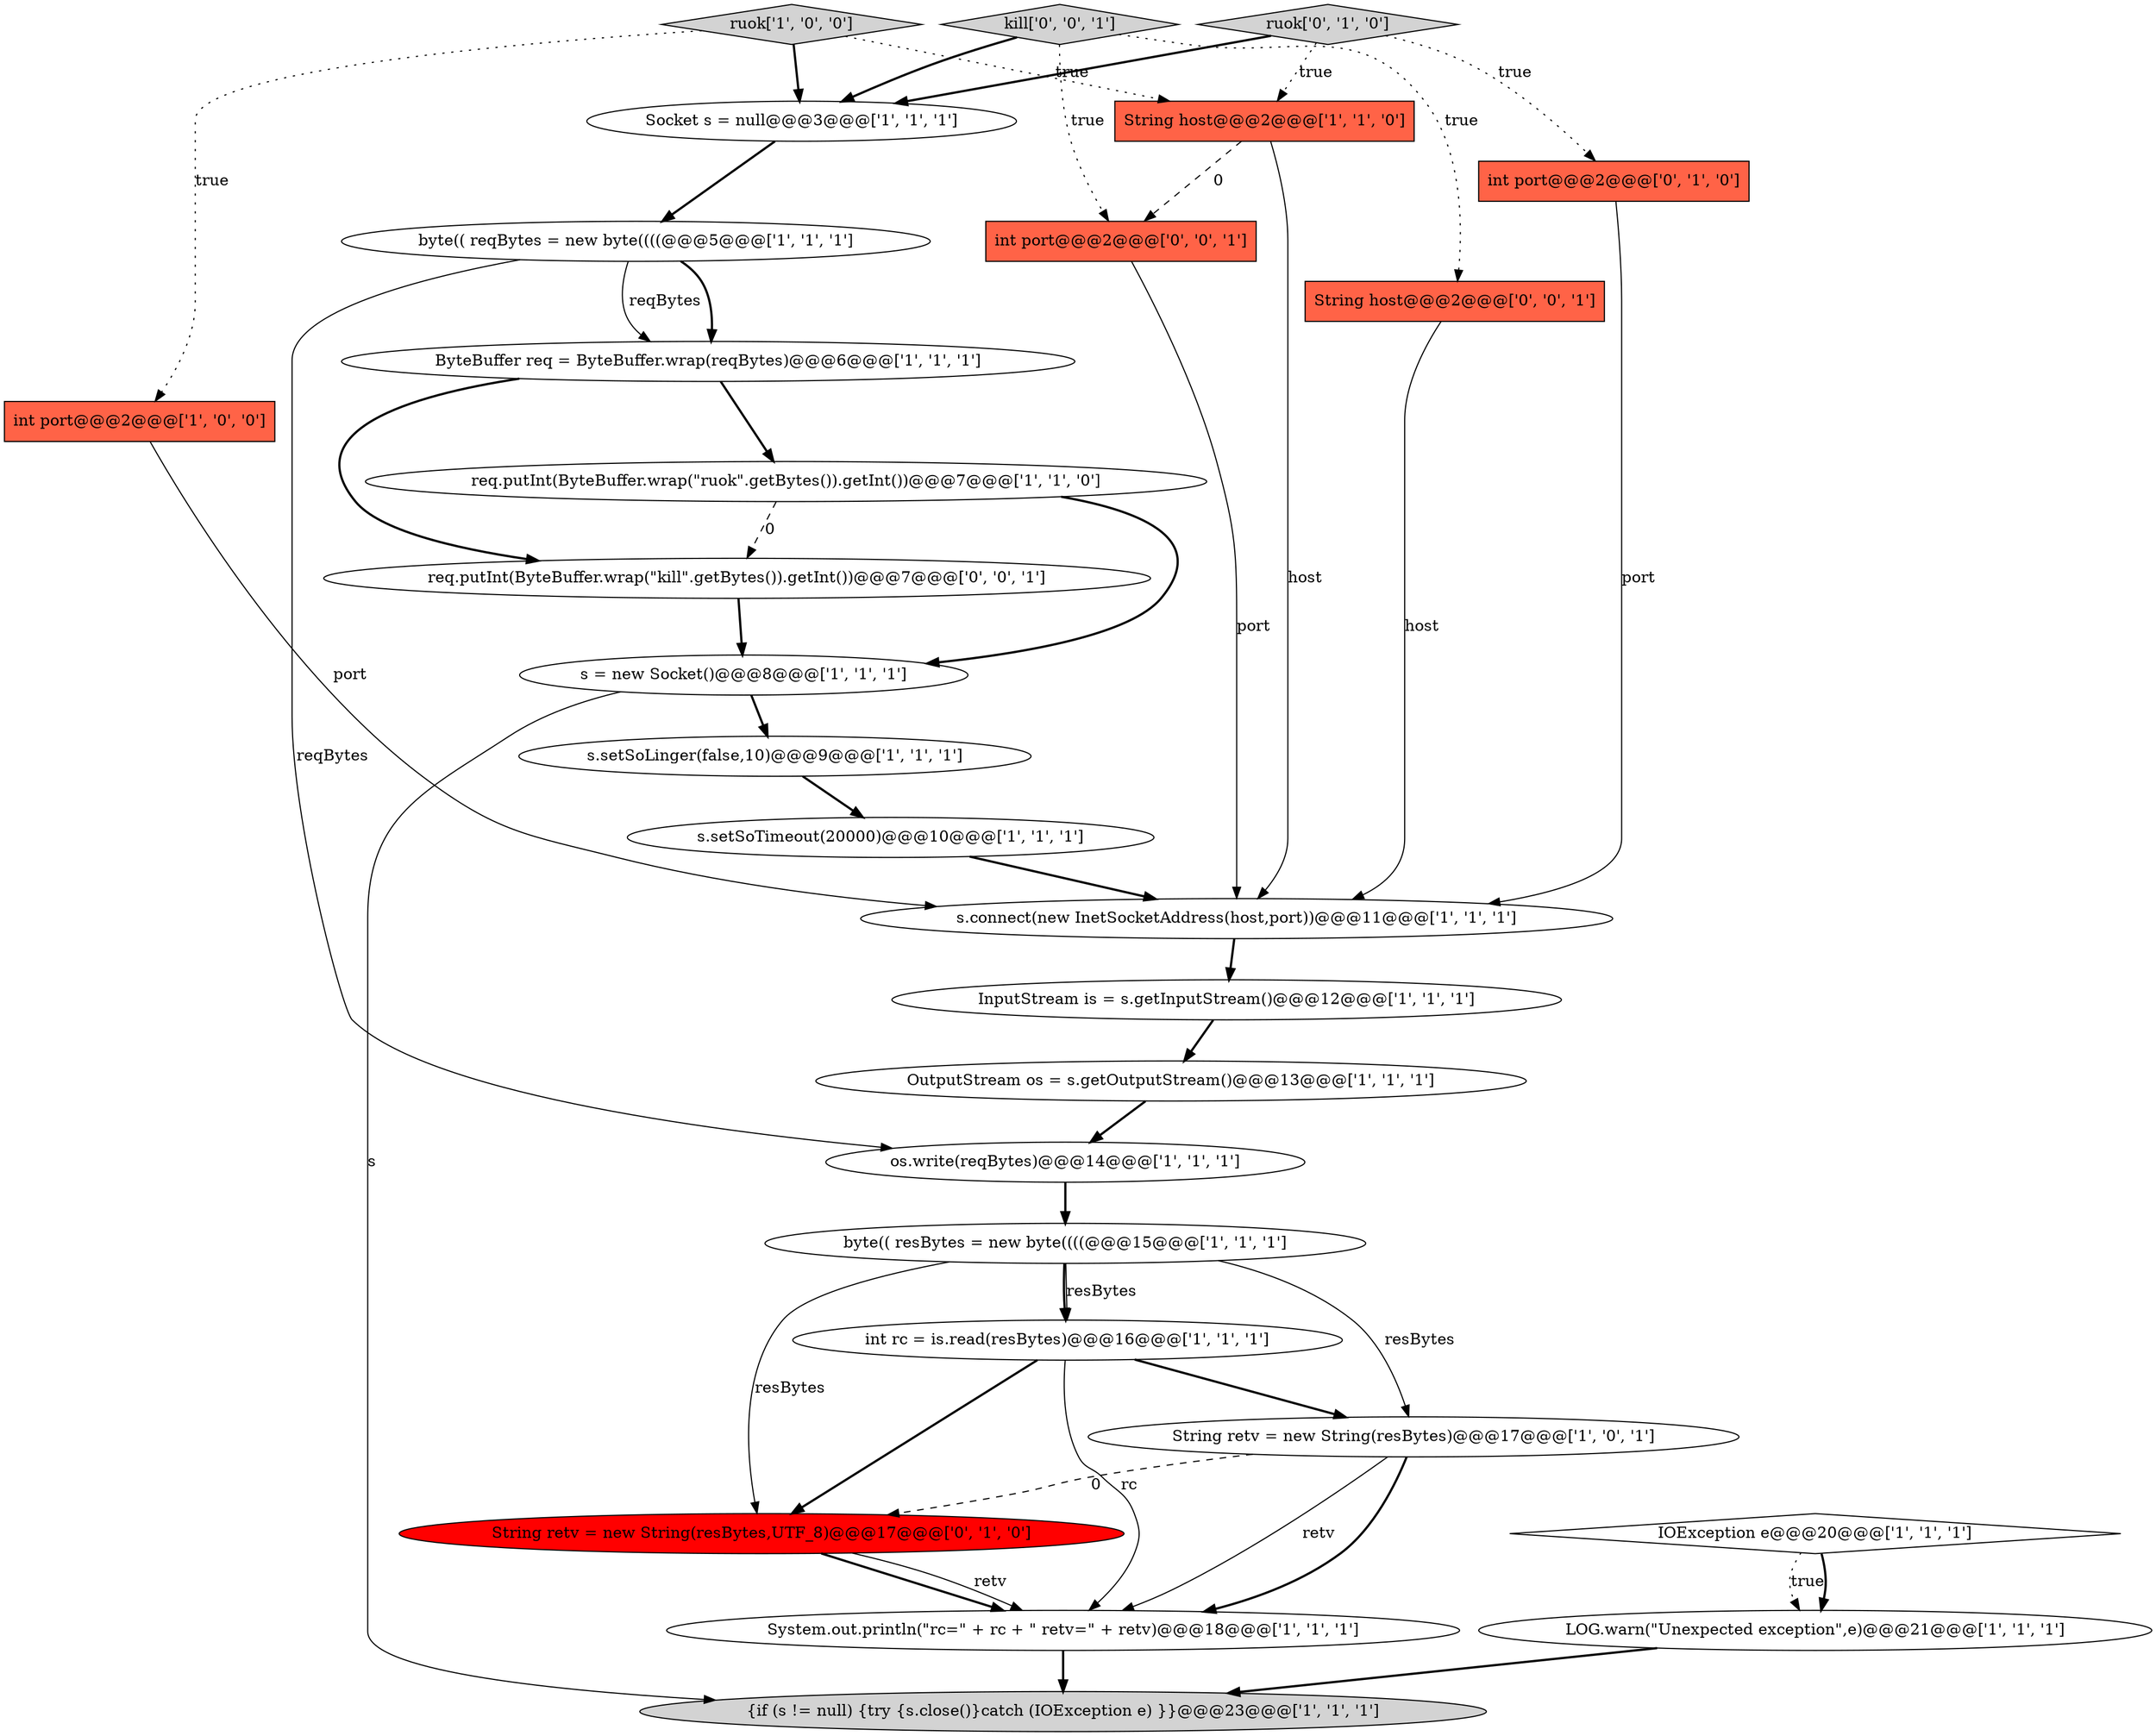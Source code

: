 digraph {
11 [style = filled, label = "os.write(reqBytes)@@@14@@@['1', '1', '1']", fillcolor = white, shape = ellipse image = "AAA0AAABBB1BBB"];
17 [style = filled, label = "InputStream is = s.getInputStream()@@@12@@@['1', '1', '1']", fillcolor = white, shape = ellipse image = "AAA0AAABBB1BBB"];
27 [style = filled, label = "int port@@@2@@@['0', '0', '1']", fillcolor = tomato, shape = box image = "AAA0AAABBB3BBB"];
12 [style = filled, label = "s = new Socket()@@@8@@@['1', '1', '1']", fillcolor = white, shape = ellipse image = "AAA0AAABBB1BBB"];
14 [style = filled, label = "String retv = new String(resBytes)@@@17@@@['1', '0', '1']", fillcolor = white, shape = ellipse image = "AAA0AAABBB1BBB"];
4 [style = filled, label = "int port@@@2@@@['1', '0', '0']", fillcolor = tomato, shape = box image = "AAA0AAABBB1BBB"];
9 [style = filled, label = "System.out.println(\"rc=\" + rc + \" retv=\" + retv)@@@18@@@['1', '1', '1']", fillcolor = white, shape = ellipse image = "AAA0AAABBB1BBB"];
26 [style = filled, label = "String host@@@2@@@['0', '0', '1']", fillcolor = tomato, shape = box image = "AAA0AAABBB3BBB"];
13 [style = filled, label = "String host@@@2@@@['1', '1', '0']", fillcolor = tomato, shape = box image = "AAA0AAABBB1BBB"];
25 [style = filled, label = "kill['0', '0', '1']", fillcolor = lightgray, shape = diamond image = "AAA0AAABBB3BBB"];
16 [style = filled, label = "s.setSoTimeout(20000)@@@10@@@['1', '1', '1']", fillcolor = white, shape = ellipse image = "AAA0AAABBB1BBB"];
22 [style = filled, label = "int port@@@2@@@['0', '1', '0']", fillcolor = tomato, shape = box image = "AAA0AAABBB2BBB"];
21 [style = filled, label = "String retv = new String(resBytes,UTF_8)@@@17@@@['0', '1', '0']", fillcolor = red, shape = ellipse image = "AAA1AAABBB2BBB"];
23 [style = filled, label = "ruok['0', '1', '0']", fillcolor = lightgray, shape = diamond image = "AAA0AAABBB2BBB"];
19 [style = filled, label = "Socket s = null@@@3@@@['1', '1', '1']", fillcolor = white, shape = ellipse image = "AAA0AAABBB1BBB"];
6 [style = filled, label = "s.connect(new InetSocketAddress(host,port))@@@11@@@['1', '1', '1']", fillcolor = white, shape = ellipse image = "AAA0AAABBB1BBB"];
5 [style = filled, label = "byte(( reqBytes = new byte((((@@@5@@@['1', '1', '1']", fillcolor = white, shape = ellipse image = "AAA0AAABBB1BBB"];
8 [style = filled, label = "ByteBuffer req = ByteBuffer.wrap(reqBytes)@@@6@@@['1', '1', '1']", fillcolor = white, shape = ellipse image = "AAA0AAABBB1BBB"];
18 [style = filled, label = "IOException e@@@20@@@['1', '1', '1']", fillcolor = white, shape = diamond image = "AAA0AAABBB1BBB"];
3 [style = filled, label = "byte(( resBytes = new byte((((@@@15@@@['1', '1', '1']", fillcolor = white, shape = ellipse image = "AAA0AAABBB1BBB"];
1 [style = filled, label = "{if (s != null) {try {s.close()}catch (IOException e) }}@@@23@@@['1', '1', '1']", fillcolor = lightgray, shape = ellipse image = "AAA0AAABBB1BBB"];
7 [style = filled, label = "LOG.warn(\"Unexpected exception\",e)@@@21@@@['1', '1', '1']", fillcolor = white, shape = ellipse image = "AAA0AAABBB1BBB"];
15 [style = filled, label = "ruok['1', '0', '0']", fillcolor = lightgray, shape = diamond image = "AAA0AAABBB1BBB"];
20 [style = filled, label = "s.setSoLinger(false,10)@@@9@@@['1', '1', '1']", fillcolor = white, shape = ellipse image = "AAA0AAABBB1BBB"];
0 [style = filled, label = "int rc = is.read(resBytes)@@@16@@@['1', '1', '1']", fillcolor = white, shape = ellipse image = "AAA0AAABBB1BBB"];
24 [style = filled, label = "req.putInt(ByteBuffer.wrap(\"kill\".getBytes()).getInt())@@@7@@@['0', '0', '1']", fillcolor = white, shape = ellipse image = "AAA0AAABBB3BBB"];
2 [style = filled, label = "OutputStream os = s.getOutputStream()@@@13@@@['1', '1', '1']", fillcolor = white, shape = ellipse image = "AAA0AAABBB1BBB"];
10 [style = filled, label = "req.putInt(ByteBuffer.wrap(\"ruok\".getBytes()).getInt())@@@7@@@['1', '1', '0']", fillcolor = white, shape = ellipse image = "AAA0AAABBB1BBB"];
12->1 [style = solid, label="s"];
6->17 [style = bold, label=""];
5->8 [style = solid, label="reqBytes"];
5->8 [style = bold, label=""];
22->6 [style = solid, label="port"];
3->14 [style = solid, label="resBytes"];
8->10 [style = bold, label=""];
24->12 [style = bold, label=""];
7->1 [style = bold, label=""];
18->7 [style = dotted, label="true"];
23->22 [style = dotted, label="true"];
16->6 [style = bold, label=""];
27->6 [style = solid, label="port"];
12->20 [style = bold, label=""];
3->21 [style = solid, label="resBytes"];
0->21 [style = bold, label=""];
4->6 [style = solid, label="port"];
15->19 [style = bold, label=""];
15->4 [style = dotted, label="true"];
3->0 [style = bold, label=""];
15->13 [style = dotted, label="true"];
3->0 [style = solid, label="resBytes"];
14->9 [style = solid, label="retv"];
19->5 [style = bold, label=""];
5->11 [style = solid, label="reqBytes"];
26->6 [style = solid, label="host"];
0->14 [style = bold, label=""];
21->9 [style = bold, label=""];
20->16 [style = bold, label=""];
13->27 [style = dashed, label="0"];
17->2 [style = bold, label=""];
11->3 [style = bold, label=""];
0->9 [style = solid, label="rc"];
10->12 [style = bold, label=""];
23->19 [style = bold, label=""];
13->6 [style = solid, label="host"];
23->13 [style = dotted, label="true"];
25->19 [style = bold, label=""];
21->9 [style = solid, label="retv"];
14->9 [style = bold, label=""];
14->21 [style = dashed, label="0"];
9->1 [style = bold, label=""];
18->7 [style = bold, label=""];
25->27 [style = dotted, label="true"];
10->24 [style = dashed, label="0"];
2->11 [style = bold, label=""];
25->26 [style = dotted, label="true"];
8->24 [style = bold, label=""];
}
